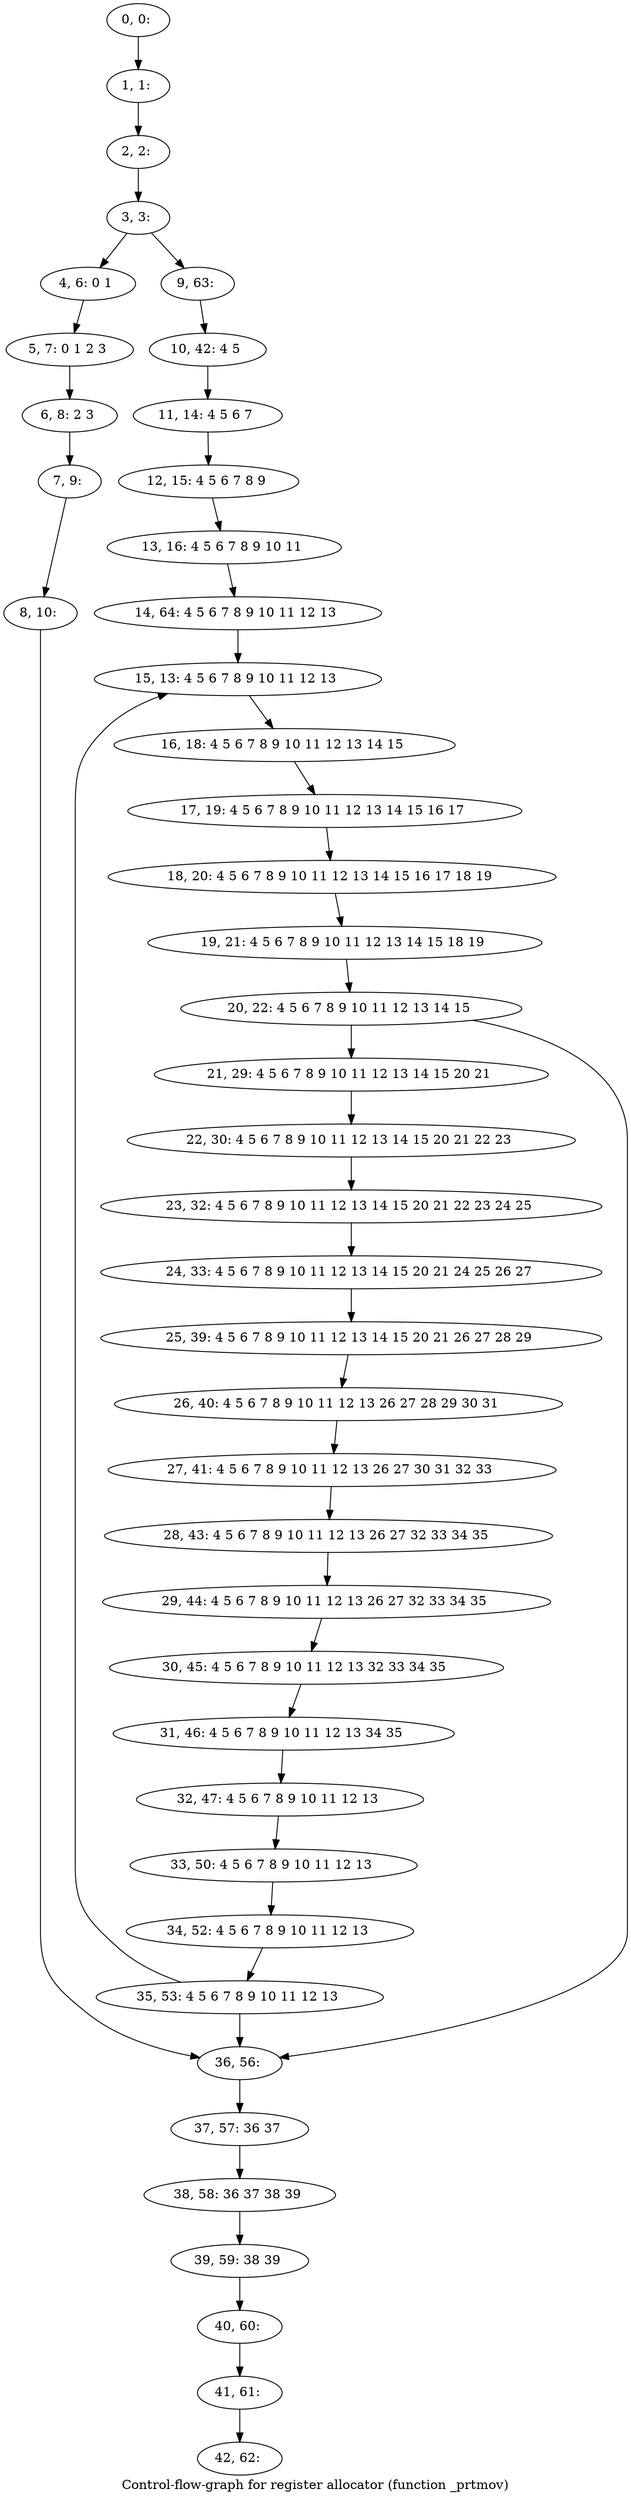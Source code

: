 digraph G {
graph [label="Control-flow-graph for register allocator (function _prtmov)"]
0[label="0, 0: "];
1[label="1, 1: "];
2[label="2, 2: "];
3[label="3, 3: "];
4[label="4, 6: 0 1 "];
5[label="5, 7: 0 1 2 3 "];
6[label="6, 8: 2 3 "];
7[label="7, 9: "];
8[label="8, 10: "];
9[label="9, 63: "];
10[label="10, 42: 4 5 "];
11[label="11, 14: 4 5 6 7 "];
12[label="12, 15: 4 5 6 7 8 9 "];
13[label="13, 16: 4 5 6 7 8 9 10 11 "];
14[label="14, 64: 4 5 6 7 8 9 10 11 12 13 "];
15[label="15, 13: 4 5 6 7 8 9 10 11 12 13 "];
16[label="16, 18: 4 5 6 7 8 9 10 11 12 13 14 15 "];
17[label="17, 19: 4 5 6 7 8 9 10 11 12 13 14 15 16 17 "];
18[label="18, 20: 4 5 6 7 8 9 10 11 12 13 14 15 16 17 18 19 "];
19[label="19, 21: 4 5 6 7 8 9 10 11 12 13 14 15 18 19 "];
20[label="20, 22: 4 5 6 7 8 9 10 11 12 13 14 15 "];
21[label="21, 29: 4 5 6 7 8 9 10 11 12 13 14 15 20 21 "];
22[label="22, 30: 4 5 6 7 8 9 10 11 12 13 14 15 20 21 22 23 "];
23[label="23, 32: 4 5 6 7 8 9 10 11 12 13 14 15 20 21 22 23 24 25 "];
24[label="24, 33: 4 5 6 7 8 9 10 11 12 13 14 15 20 21 24 25 26 27 "];
25[label="25, 39: 4 5 6 7 8 9 10 11 12 13 14 15 20 21 26 27 28 29 "];
26[label="26, 40: 4 5 6 7 8 9 10 11 12 13 26 27 28 29 30 31 "];
27[label="27, 41: 4 5 6 7 8 9 10 11 12 13 26 27 30 31 32 33 "];
28[label="28, 43: 4 5 6 7 8 9 10 11 12 13 26 27 32 33 34 35 "];
29[label="29, 44: 4 5 6 7 8 9 10 11 12 13 26 27 32 33 34 35 "];
30[label="30, 45: 4 5 6 7 8 9 10 11 12 13 32 33 34 35 "];
31[label="31, 46: 4 5 6 7 8 9 10 11 12 13 34 35 "];
32[label="32, 47: 4 5 6 7 8 9 10 11 12 13 "];
33[label="33, 50: 4 5 6 7 8 9 10 11 12 13 "];
34[label="34, 52: 4 5 6 7 8 9 10 11 12 13 "];
35[label="35, 53: 4 5 6 7 8 9 10 11 12 13 "];
36[label="36, 56: "];
37[label="37, 57: 36 37 "];
38[label="38, 58: 36 37 38 39 "];
39[label="39, 59: 38 39 "];
40[label="40, 60: "];
41[label="41, 61: "];
42[label="42, 62: "];
0->1 ;
1->2 ;
2->3 ;
3->4 ;
3->9 ;
4->5 ;
5->6 ;
6->7 ;
7->8 ;
8->36 ;
9->10 ;
10->11 ;
11->12 ;
12->13 ;
13->14 ;
14->15 ;
15->16 ;
16->17 ;
17->18 ;
18->19 ;
19->20 ;
20->21 ;
20->36 ;
21->22 ;
22->23 ;
23->24 ;
24->25 ;
25->26 ;
26->27 ;
27->28 ;
28->29 ;
29->30 ;
30->31 ;
31->32 ;
32->33 ;
33->34 ;
34->35 ;
35->36 ;
35->15 ;
36->37 ;
37->38 ;
38->39 ;
39->40 ;
40->41 ;
41->42 ;
}
